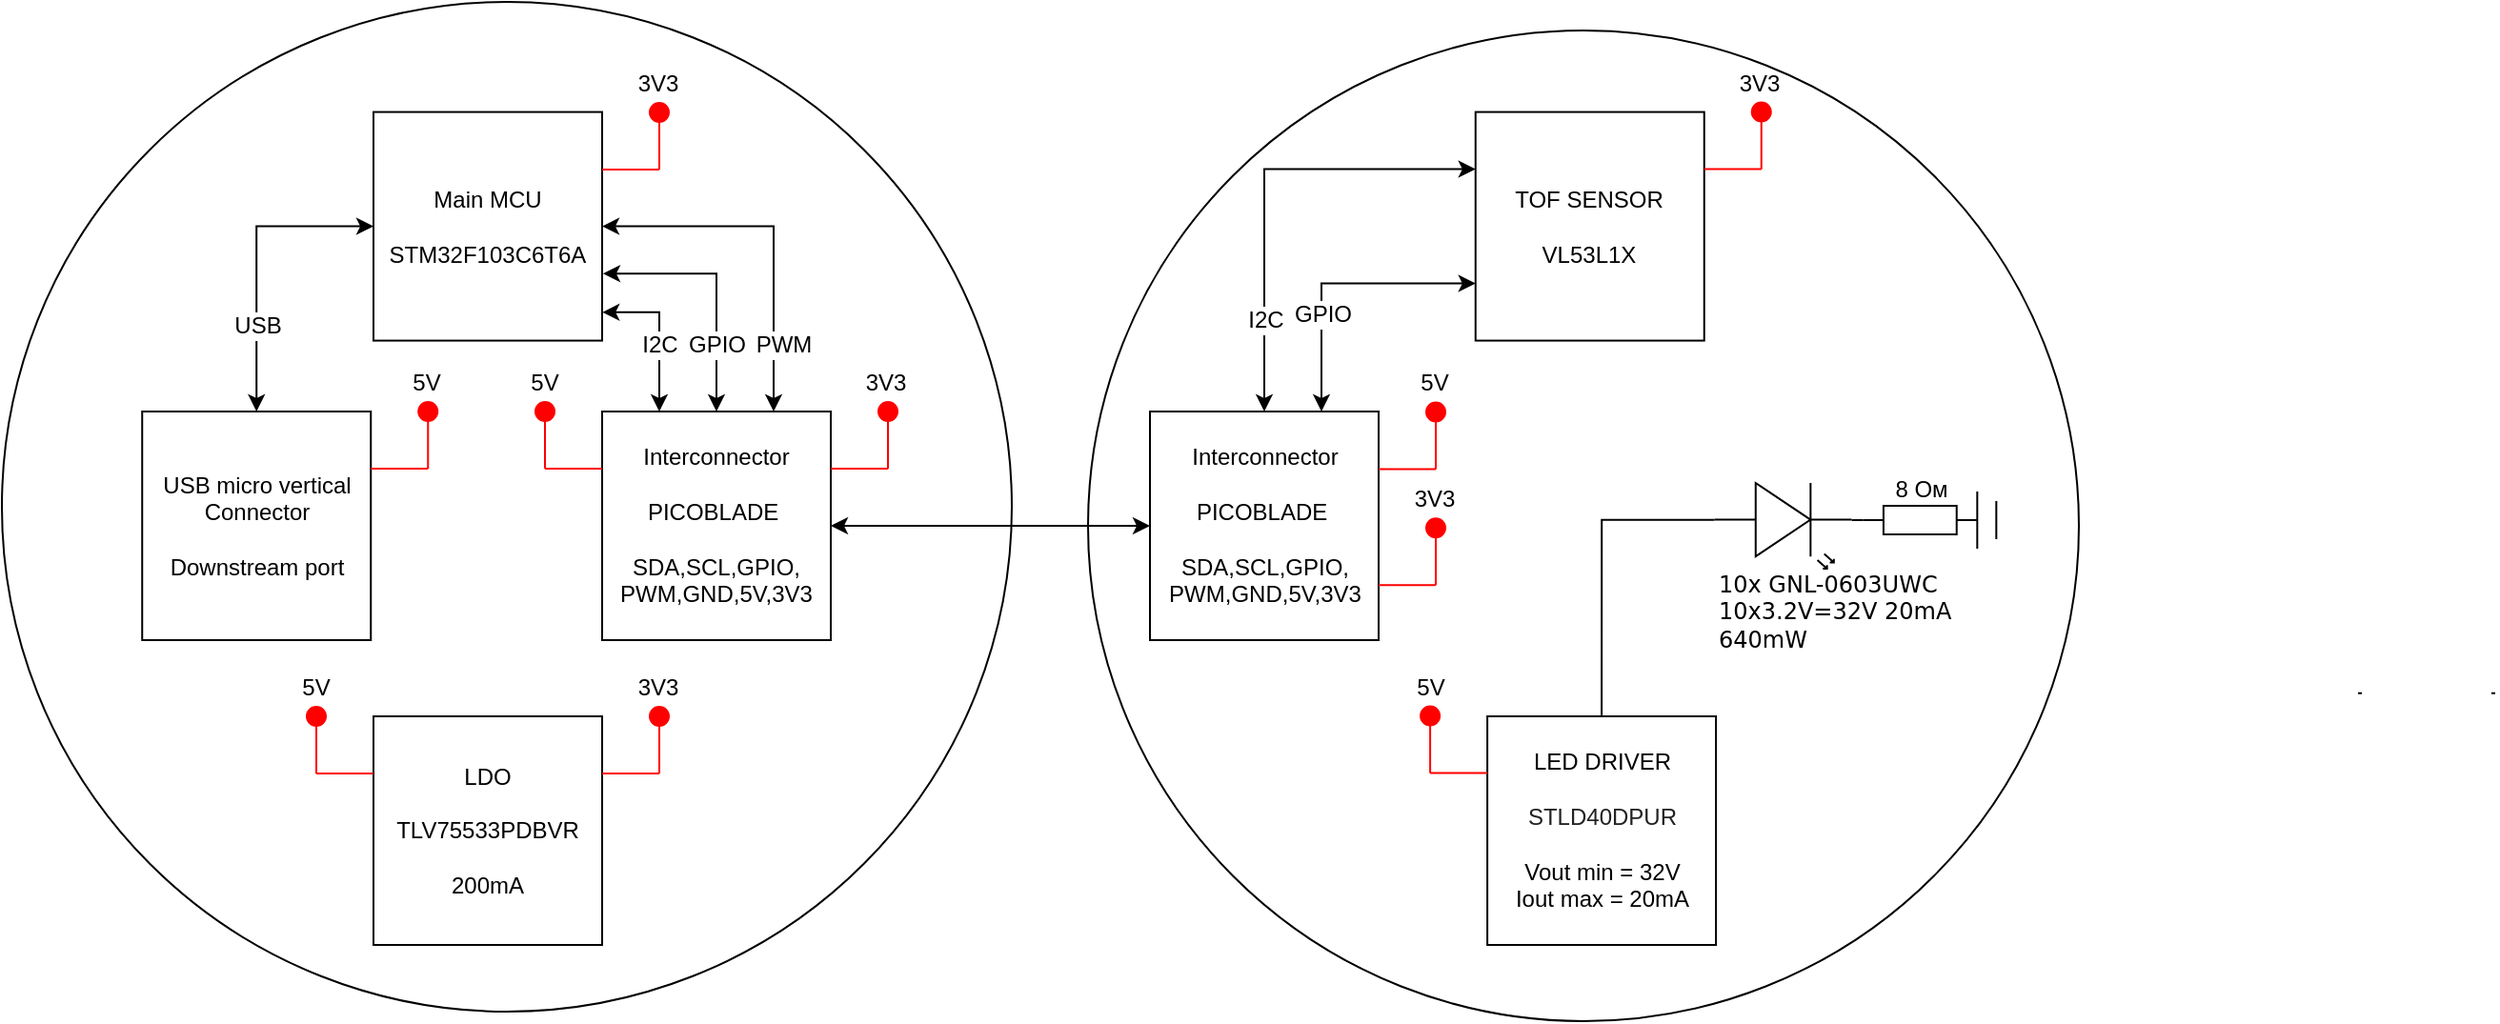 <mxfile version="20.5.1" type="device"><diagram id="LabF-VYl50s1YDzJaUnS" name="Страница 1"><mxGraphModel dx="1887" dy="933" grid="1" gridSize="10" guides="1" tooltips="1" connect="1" arrows="1" fold="1" page="1" pageScale="1" pageWidth="827" pageHeight="1169" math="0" shadow="0"><root><mxCell id="0"/><mxCell id="1" parent="0"/><mxCell id="wF9MaCgSXuuevy91MwkF-72" value="" style="ellipse;whiteSpace=wrap;html=1;aspect=fixed;" parent="1" vertex="1"><mxGeometry x="650" y="135" width="520" height="520" as="geometry"/></mxCell><mxCell id="wF9MaCgSXuuevy91MwkF-4" value="" style="ellipse;whiteSpace=wrap;html=1;aspect=fixed;" parent="1" vertex="1"><mxGeometry x="80" y="120" width="530" height="530" as="geometry"/></mxCell><mxCell id="wF9MaCgSXuuevy91MwkF-65" value="I2C" style="edgeStyle=orthogonalEdgeStyle;rounded=0;orthogonalLoop=1;jettySize=auto;html=1;exitX=1.001;exitY=0.876;exitDx=0;exitDy=0;entryX=0.25;entryY=0;entryDx=0;entryDy=0;strokeColor=#000000;fontSize=12;fontColor=#000000;startArrow=classic;startFill=1;exitPerimeter=0;" parent="1" source="wF9MaCgSXuuevy91MwkF-1" target="wF9MaCgSXuuevy91MwkF-58" edge="1"><mxGeometry x="0.146" relative="1" as="geometry"><mxPoint as="offset"/></mxGeometry></mxCell><mxCell id="wF9MaCgSXuuevy91MwkF-66" value="PWM" style="edgeStyle=orthogonalEdgeStyle;rounded=0;orthogonalLoop=1;jettySize=auto;html=1;exitX=1;exitY=0.5;exitDx=0;exitDy=0;entryX=0.75;entryY=0;entryDx=0;entryDy=0;strokeColor=#000000;fontSize=12;fontColor=#000000;startArrow=classic;startFill=1;" parent="1" source="wF9MaCgSXuuevy91MwkF-1" target="wF9MaCgSXuuevy91MwkF-58" edge="1"><mxGeometry x="0.626" y="5" relative="1" as="geometry"><mxPoint as="offset"/></mxGeometry></mxCell><mxCell id="wF9MaCgSXuuevy91MwkF-1" value="Main MCU&lt;br&gt;&lt;br&gt;STM32F103C6T6A" style="rounded=0;whiteSpace=wrap;html=1;" parent="1" vertex="1"><mxGeometry x="275" y="177.79" width="120" height="120" as="geometry"/></mxCell><mxCell id="wF9MaCgSXuuevy91MwkF-64" value="USB" style="edgeStyle=orthogonalEdgeStyle;rounded=0;orthogonalLoop=1;jettySize=auto;html=1;exitX=0.5;exitY=0;exitDx=0;exitDy=0;entryX=0;entryY=0.5;entryDx=0;entryDy=0;strokeColor=#000000;fontSize=12;startArrow=classic;startFill=1;fontColor=#000000;" parent="1" source="wF9MaCgSXuuevy91MwkF-2" target="wF9MaCgSXuuevy91MwkF-1" edge="1"><mxGeometry x="-0.432" relative="1" as="geometry"><mxPoint as="offset"/></mxGeometry></mxCell><mxCell id="wF9MaCgSXuuevy91MwkF-2" value="USB micro vertical&lt;br&gt;Connector&lt;br&gt;&lt;br&gt;Downstream port" style="rounded=0;whiteSpace=wrap;html=1;" parent="1" vertex="1"><mxGeometry x="153.62" y="335" width="120" height="120" as="geometry"/></mxCell><mxCell id="wF9MaCgSXuuevy91MwkF-5" value="" style="endArrow=none;html=1;rounded=0;strokeColor=#FF0000;" parent="1" edge="1"><mxGeometry width="50" height="50" relative="1" as="geometry"><mxPoint x="273.62" y="365" as="sourcePoint"/><mxPoint x="303.62" y="365" as="targetPoint"/></mxGeometry></mxCell><mxCell id="wF9MaCgSXuuevy91MwkF-7" value="" style="endArrow=none;html=1;rounded=0;strokeColor=#FF0000;startArrow=none;" parent="1" source="wF9MaCgSXuuevy91MwkF-8" edge="1"><mxGeometry width="50" height="50" relative="1" as="geometry"><mxPoint x="303.62" y="365" as="sourcePoint"/><mxPoint x="303.62" y="335" as="targetPoint"/></mxGeometry></mxCell><mxCell id="wF9MaCgSXuuevy91MwkF-8" value="" style="ellipse;whiteSpace=wrap;html=1;aspect=fixed;strokeColor=#FF0000;fillColor=#FF0000;" parent="1" vertex="1"><mxGeometry x="298.62" y="330" width="10" height="10" as="geometry"/></mxCell><mxCell id="wF9MaCgSXuuevy91MwkF-9" value="" style="endArrow=none;html=1;rounded=0;strokeColor=#FF0000;" parent="1" target="wF9MaCgSXuuevy91MwkF-8" edge="1"><mxGeometry width="50" height="50" relative="1" as="geometry"><mxPoint x="303.62" y="365" as="sourcePoint"/><mxPoint x="303.62" y="335" as="targetPoint"/></mxGeometry></mxCell><mxCell id="wF9MaCgSXuuevy91MwkF-10" value="5V" style="text;html=1;strokeColor=none;fillColor=none;align=center;verticalAlign=middle;whiteSpace=wrap;rounded=0;" parent="1" vertex="1"><mxGeometry x="292.62" y="310" width="20" height="20" as="geometry"/></mxCell><mxCell id="wF9MaCgSXuuevy91MwkF-11" value="LDO&lt;br&gt;&lt;br&gt;TLV75533PDBVR&lt;br&gt;&lt;br&gt;200mA" style="rounded=0;whiteSpace=wrap;html=1;" parent="1" vertex="1"><mxGeometry x="275" y="495" width="120" height="120" as="geometry"/></mxCell><mxCell id="wF9MaCgSXuuevy91MwkF-12" value="" style="endArrow=none;html=1;rounded=0;strokeColor=#FF0000;" parent="1" edge="1"><mxGeometry width="50" height="50" relative="1" as="geometry"><mxPoint x="395.0" y="525" as="sourcePoint"/><mxPoint x="425" y="525" as="targetPoint"/></mxGeometry></mxCell><mxCell id="wF9MaCgSXuuevy91MwkF-13" value="" style="endArrow=none;html=1;rounded=0;strokeColor=#FF0000;startArrow=none;" parent="1" source="wF9MaCgSXuuevy91MwkF-14" edge="1"><mxGeometry width="50" height="50" relative="1" as="geometry"><mxPoint x="425" y="525" as="sourcePoint"/><mxPoint x="425" y="495" as="targetPoint"/></mxGeometry></mxCell><mxCell id="wF9MaCgSXuuevy91MwkF-14" value="" style="ellipse;whiteSpace=wrap;html=1;aspect=fixed;strokeColor=#FF0000;fillColor=#FF0000;" parent="1" vertex="1"><mxGeometry x="420" y="490" width="10" height="10" as="geometry"/></mxCell><mxCell id="wF9MaCgSXuuevy91MwkF-15" value="" style="endArrow=none;html=1;rounded=0;strokeColor=#FF0000;" parent="1" target="wF9MaCgSXuuevy91MwkF-14" edge="1"><mxGeometry width="50" height="50" relative="1" as="geometry"><mxPoint x="425" y="525" as="sourcePoint"/><mxPoint x="425" y="495" as="targetPoint"/></mxGeometry></mxCell><mxCell id="wF9MaCgSXuuevy91MwkF-16" value="3V3" style="text;html=1;strokeColor=none;fillColor=none;align=center;verticalAlign=middle;whiteSpace=wrap;rounded=0;" parent="1" vertex="1"><mxGeometry x="409" y="470" width="31.25" height="20" as="geometry"/></mxCell><mxCell id="wF9MaCgSXuuevy91MwkF-17" value="" style="endArrow=none;html=1;rounded=0;strokeColor=#FF0000;" parent="1" edge="1"><mxGeometry width="50" height="50" relative="1" as="geometry"><mxPoint x="275" y="525" as="sourcePoint"/><mxPoint x="245" y="525" as="targetPoint"/></mxGeometry></mxCell><mxCell id="wF9MaCgSXuuevy91MwkF-18" value="" style="endArrow=none;html=1;rounded=0;strokeColor=#FF0000;startArrow=none;" parent="1" source="wF9MaCgSXuuevy91MwkF-19" edge="1"><mxGeometry width="50" height="50" relative="1" as="geometry"><mxPoint x="245" y="525" as="sourcePoint"/><mxPoint x="245" y="495" as="targetPoint"/></mxGeometry></mxCell><mxCell id="wF9MaCgSXuuevy91MwkF-19" value="" style="ellipse;whiteSpace=wrap;html=1;aspect=fixed;strokeColor=#FF0000;fillColor=#FF0000;" parent="1" vertex="1"><mxGeometry x="240" y="490" width="10" height="10" as="geometry"/></mxCell><mxCell id="wF9MaCgSXuuevy91MwkF-20" value="" style="endArrow=none;html=1;rounded=0;strokeColor=#FF0000;" parent="1" target="wF9MaCgSXuuevy91MwkF-19" edge="1"><mxGeometry width="50" height="50" relative="1" as="geometry"><mxPoint x="245" y="525" as="sourcePoint"/><mxPoint x="245" y="495" as="targetPoint"/></mxGeometry></mxCell><mxCell id="wF9MaCgSXuuevy91MwkF-21" value="5V" style="text;html=1;strokeColor=none;fillColor=none;align=center;verticalAlign=middle;whiteSpace=wrap;rounded=0;" parent="1" vertex="1"><mxGeometry x="235" y="470" width="20" height="20" as="geometry"/></mxCell><mxCell id="wF9MaCgSXuuevy91MwkF-96" style="edgeStyle=orthogonalEdgeStyle;rounded=0;orthogonalLoop=1;jettySize=auto;html=1;exitX=1;exitY=0.5;exitDx=0;exitDy=0;entryX=0;entryY=0.5;entryDx=0;entryDy=0;strokeColor=#000000;fontSize=12;fontColor=#000000;startArrow=classic;startFill=1;endArrow=classic;endFill=1;" parent="1" source="wF9MaCgSXuuevy91MwkF-58" target="wF9MaCgSXuuevy91MwkF-95" edge="1"><mxGeometry relative="1" as="geometry"/></mxCell><mxCell id="wF9MaCgSXuuevy91MwkF-121" value="GPIO" style="edgeStyle=orthogonalEdgeStyle;rounded=0;orthogonalLoop=1;jettySize=auto;html=1;exitX=0.5;exitY=0;exitDx=0;exitDy=0;entryX=1.004;entryY=0.707;entryDx=0;entryDy=0;entryPerimeter=0;strokeColor=#000000;fontSize=12;fontColor=#000000;startArrow=classic;startFill=1;endArrow=classic;endFill=1;" parent="1" source="wF9MaCgSXuuevy91MwkF-58" target="wF9MaCgSXuuevy91MwkF-1" edge="1"><mxGeometry x="-0.469" relative="1" as="geometry"><mxPoint as="offset"/></mxGeometry></mxCell><mxCell id="wF9MaCgSXuuevy91MwkF-58" value="Interconnector&lt;br&gt;&lt;br&gt;PICOBLADE&amp;nbsp;&lt;br&gt;&lt;br&gt;SDA,SCL,GPIO,&lt;br&gt;PWM,GND,5V,3V3" style="rounded=0;whiteSpace=wrap;html=1;" parent="1" vertex="1"><mxGeometry x="395" y="335" width="120" height="120" as="geometry"/></mxCell><mxCell id="wF9MaCgSXuuevy91MwkF-59" value="" style="endArrow=none;html=1;rounded=0;strokeColor=#FF0000;" parent="1" edge="1"><mxGeometry width="50" height="50" relative="1" as="geometry"><mxPoint x="395.0" y="208" as="sourcePoint"/><mxPoint x="425.0" y="208" as="targetPoint"/></mxGeometry></mxCell><mxCell id="wF9MaCgSXuuevy91MwkF-60" value="" style="endArrow=none;html=1;rounded=0;strokeColor=#FF0000;startArrow=none;" parent="1" source="wF9MaCgSXuuevy91MwkF-61" edge="1"><mxGeometry width="50" height="50" relative="1" as="geometry"><mxPoint x="425" y="208" as="sourcePoint"/><mxPoint x="425.0" y="178" as="targetPoint"/></mxGeometry></mxCell><mxCell id="wF9MaCgSXuuevy91MwkF-61" value="" style="ellipse;whiteSpace=wrap;html=1;aspect=fixed;strokeColor=#FF0000;fillColor=#FF0000;" parent="1" vertex="1"><mxGeometry x="420" y="173" width="10" height="10" as="geometry"/></mxCell><mxCell id="wF9MaCgSXuuevy91MwkF-62" value="" style="endArrow=none;html=1;rounded=0;strokeColor=#FF0000;" parent="1" target="wF9MaCgSXuuevy91MwkF-61" edge="1"><mxGeometry width="50" height="50" relative="1" as="geometry"><mxPoint x="425.0" y="208" as="sourcePoint"/><mxPoint x="425" y="178" as="targetPoint"/></mxGeometry></mxCell><mxCell id="wF9MaCgSXuuevy91MwkF-63" value="3V3" style="text;html=1;strokeColor=none;fillColor=none;align=center;verticalAlign=middle;whiteSpace=wrap;rounded=0;" parent="1" vertex="1"><mxGeometry x="409" y="153" width="31.25" height="20" as="geometry"/></mxCell><mxCell id="wF9MaCgSXuuevy91MwkF-67" value="" style="endArrow=none;html=1;rounded=0;strokeColor=#FF0000;" parent="1" edge="1"><mxGeometry width="50" height="50" relative="1" as="geometry"><mxPoint x="515.0" y="365" as="sourcePoint"/><mxPoint x="545.0" y="365" as="targetPoint"/></mxGeometry></mxCell><mxCell id="wF9MaCgSXuuevy91MwkF-68" value="" style="endArrow=none;html=1;rounded=0;strokeColor=#FF0000;startArrow=none;" parent="1" source="wF9MaCgSXuuevy91MwkF-69" edge="1"><mxGeometry width="50" height="50" relative="1" as="geometry"><mxPoint x="545" y="365" as="sourcePoint"/><mxPoint x="545.0" y="335" as="targetPoint"/></mxGeometry></mxCell><mxCell id="wF9MaCgSXuuevy91MwkF-69" value="" style="ellipse;whiteSpace=wrap;html=1;aspect=fixed;strokeColor=#FF0000;fillColor=#FF0000;" parent="1" vertex="1"><mxGeometry x="540" y="330" width="10" height="10" as="geometry"/></mxCell><mxCell id="wF9MaCgSXuuevy91MwkF-70" value="" style="endArrow=none;html=1;rounded=0;strokeColor=#FF0000;" parent="1" target="wF9MaCgSXuuevy91MwkF-69" edge="1"><mxGeometry width="50" height="50" relative="1" as="geometry"><mxPoint x="545.0" y="365" as="sourcePoint"/><mxPoint x="545" y="335" as="targetPoint"/></mxGeometry></mxCell><mxCell id="wF9MaCgSXuuevy91MwkF-71" value="3V3" style="text;html=1;strokeColor=none;fillColor=none;align=center;verticalAlign=middle;whiteSpace=wrap;rounded=0;" parent="1" vertex="1"><mxGeometry x="534" y="310" width="20" height="20" as="geometry"/></mxCell><mxCell id="wF9MaCgSXuuevy91MwkF-78" style="edgeStyle=orthogonalEdgeStyle;rounded=0;orthogonalLoop=1;jettySize=auto;html=1;exitX=0;exitY=0.57;exitDx=0;exitDy=0;exitPerimeter=0;entryX=1;entryY=0.57;entryDx=0;entryDy=0;entryPerimeter=0;strokeColor=#000000;fontSize=12;fontColor=#000000;startArrow=none;startFill=0;endArrow=none;endFill=0;" parent="1" edge="1"><mxGeometry relative="1" as="geometry"><mxPoint x="901.33" y="556.5" as="sourcePoint"/><mxPoint x="901.33" y="558.5" as="targetPoint"/></mxGeometry></mxCell><mxCell id="wF9MaCgSXuuevy91MwkF-90" style="edgeStyle=orthogonalEdgeStyle;rounded=0;orthogonalLoop=1;jettySize=auto;html=1;exitX=1;exitY=0.57;exitDx=0;exitDy=0;exitPerimeter=0;entryX=0;entryY=0.57;entryDx=0;entryDy=0;entryPerimeter=0;strokeColor=#000000;fontSize=12;fontColor=#000000;startArrow=none;startFill=0;endArrow=none;endFill=0;" parent="1" edge="1"><mxGeometry relative="1" as="geometry"><mxPoint x="1388.5" y="482.85" as="sourcePoint"/><mxPoint x="1386.5" y="482.85" as="targetPoint"/></mxGeometry></mxCell><mxCell id="wF9MaCgSXuuevy91MwkF-92" style="edgeStyle=orthogonalEdgeStyle;rounded=0;orthogonalLoop=1;jettySize=auto;html=1;exitX=1;exitY=0.57;exitDx=0;exitDy=0;exitPerimeter=0;entryX=0;entryY=0.57;entryDx=0;entryDy=0;entryPerimeter=0;strokeColor=#000000;fontSize=12;fontColor=#000000;startArrow=none;startFill=0;endArrow=none;endFill=0;" parent="1" edge="1"><mxGeometry relative="1" as="geometry"><mxPoint x="1318.5" y="482.85" as="sourcePoint"/><mxPoint x="1316.5" y="482.85" as="targetPoint"/></mxGeometry></mxCell><mxCell id="wF9MaCgSXuuevy91MwkF-94" value="TOF SENSOR&lt;br&gt;&lt;br&gt;VL53L1X" style="rounded=0;whiteSpace=wrap;html=1;" parent="1" vertex="1"><mxGeometry x="853.37" y="177.79" width="120" height="120" as="geometry"/></mxCell><mxCell id="wF9MaCgSXuuevy91MwkF-120" value="I2C" style="edgeStyle=orthogonalEdgeStyle;rounded=0;orthogonalLoop=1;jettySize=auto;html=1;exitX=0.5;exitY=0;exitDx=0;exitDy=0;entryX=0;entryY=0.25;entryDx=0;entryDy=0;strokeColor=#000000;fontSize=12;fontColor=#000000;startArrow=classic;startFill=1;endArrow=classic;endFill=1;" parent="1" source="wF9MaCgSXuuevy91MwkF-95" target="wF9MaCgSXuuevy91MwkF-94" edge="1"><mxGeometry x="-0.593" relative="1" as="geometry"><mxPoint as="offset"/></mxGeometry></mxCell><mxCell id="wF9MaCgSXuuevy91MwkF-122" value="GPIO" style="edgeStyle=orthogonalEdgeStyle;rounded=0;orthogonalLoop=1;jettySize=auto;html=1;exitX=0.75;exitY=0;exitDx=0;exitDy=0;entryX=0;entryY=0.75;entryDx=0;entryDy=0;strokeColor=#000000;fontSize=12;fontColor=#000000;startArrow=classic;startFill=1;endArrow=classic;endFill=1;" parent="1" source="wF9MaCgSXuuevy91MwkF-95" target="wF9MaCgSXuuevy91MwkF-94" edge="1"><mxGeometry x="-0.313" relative="1" as="geometry"><mxPoint as="offset"/></mxGeometry></mxCell><mxCell id="wF9MaCgSXuuevy91MwkF-95" value="Interconnector&lt;br&gt;&lt;br&gt;PICOBLADE&amp;nbsp;&lt;br&gt;&lt;br&gt;SDA,SCL,GPIO,&lt;br&gt;PWM,GND,5V,3V3" style="rounded=0;whiteSpace=wrap;html=1;" parent="1" vertex="1"><mxGeometry x="682.5" y="335" width="120" height="120" as="geometry"/></mxCell><mxCell id="wF9MaCgSXuuevy91MwkF-98" value="" style="endArrow=none;html=1;rounded=0;strokeColor=#FF0000;" parent="1" edge="1"><mxGeometry width="50" height="50" relative="1" as="geometry"><mxPoint x="802.5" y="365.26" as="sourcePoint"/><mxPoint x="832.5" y="365.26" as="targetPoint"/></mxGeometry></mxCell><mxCell id="wF9MaCgSXuuevy91MwkF-99" value="" style="endArrow=none;html=1;rounded=0;strokeColor=#FF0000;startArrow=none;" parent="1" source="wF9MaCgSXuuevy91MwkF-100" edge="1"><mxGeometry width="50" height="50" relative="1" as="geometry"><mxPoint x="832.5" y="365.26" as="sourcePoint"/><mxPoint x="832.5" y="335.26" as="targetPoint"/></mxGeometry></mxCell><mxCell id="wF9MaCgSXuuevy91MwkF-100" value="" style="ellipse;whiteSpace=wrap;html=1;aspect=fixed;strokeColor=#FF0000;fillColor=#FF0000;" parent="1" vertex="1"><mxGeometry x="827.5" y="330.26" width="10" height="10" as="geometry"/></mxCell><mxCell id="wF9MaCgSXuuevy91MwkF-101" value="" style="endArrow=none;html=1;rounded=0;strokeColor=#FF0000;" parent="1" target="wF9MaCgSXuuevy91MwkF-100" edge="1"><mxGeometry width="50" height="50" relative="1" as="geometry"><mxPoint x="832.5" y="365.26" as="sourcePoint"/><mxPoint x="832.5" y="335.26" as="targetPoint"/></mxGeometry></mxCell><mxCell id="wF9MaCgSXuuevy91MwkF-102" value="5V" style="text;html=1;strokeColor=none;fillColor=none;align=center;verticalAlign=middle;whiteSpace=wrap;rounded=0;" parent="1" vertex="1"><mxGeometry x="821.5" y="310.26" width="20" height="20" as="geometry"/></mxCell><mxCell id="wF9MaCgSXuuevy91MwkF-115" value="" style="endArrow=none;html=1;rounded=0;strokeColor=#FF0000;" parent="1" edge="1"><mxGeometry width="50" height="50" relative="1" as="geometry"><mxPoint x="973.37" y="207.79" as="sourcePoint"/><mxPoint x="1003.37" y="207.79" as="targetPoint"/></mxGeometry></mxCell><mxCell id="wF9MaCgSXuuevy91MwkF-116" value="" style="endArrow=none;html=1;rounded=0;strokeColor=#FF0000;startArrow=none;" parent="1" source="wF9MaCgSXuuevy91MwkF-117" edge="1"><mxGeometry width="50" height="50" relative="1" as="geometry"><mxPoint x="1003.37" y="207.79" as="sourcePoint"/><mxPoint x="1003.37" y="177.79" as="targetPoint"/></mxGeometry></mxCell><mxCell id="wF9MaCgSXuuevy91MwkF-117" value="" style="ellipse;whiteSpace=wrap;html=1;aspect=fixed;strokeColor=#FF0000;fillColor=#FF0000;" parent="1" vertex="1"><mxGeometry x="998.37" y="172.79" width="10" height="10" as="geometry"/></mxCell><mxCell id="wF9MaCgSXuuevy91MwkF-118" value="" style="endArrow=none;html=1;rounded=0;strokeColor=#FF0000;" parent="1" target="wF9MaCgSXuuevy91MwkF-117" edge="1"><mxGeometry width="50" height="50" relative="1" as="geometry"><mxPoint x="1003.37" y="207.79" as="sourcePoint"/><mxPoint x="1003.37" y="177.79" as="targetPoint"/></mxGeometry></mxCell><mxCell id="wF9MaCgSXuuevy91MwkF-119" value="3V3" style="text;html=1;strokeColor=none;fillColor=none;align=center;verticalAlign=middle;whiteSpace=wrap;rounded=0;" parent="1" vertex="1"><mxGeometry x="987.37" y="152.79" width="31.25" height="20" as="geometry"/></mxCell><mxCell id="MhSTWVV06ICNX897bclk-1" style="edgeStyle=orthogonalEdgeStyle;rounded=0;orthogonalLoop=1;jettySize=auto;html=1;exitX=0.5;exitY=0;exitDx=0;exitDy=0;entryX=0;entryY=0.57;entryDx=0;entryDy=0;entryPerimeter=0;endArrow=none;endFill=0;" edge="1" parent="1" source="wF9MaCgSXuuevy91MwkF-123" target="wF9MaCgSXuuevy91MwkF-126"><mxGeometry relative="1" as="geometry"/></mxCell><mxCell id="wF9MaCgSXuuevy91MwkF-123" value="LED DRIVER&lt;br style=&quot;font-size: 12px;&quot;&gt;&lt;br style=&quot;font-size: 12px;&quot;&gt;&lt;span style=&quot;color: rgb(34, 34, 34); font-size: 12px; text-align: left; background-color: rgb(255, 255, 255);&quot;&gt;STLD40DPUR&lt;/span&gt;&lt;br style=&quot;font-size: 12px;&quot;&gt;&lt;br style=&quot;font-size: 12px;&quot;&gt;Vout min = 32V &lt;br style=&quot;font-size: 12px;&quot;&gt;Iout max = 20mA" style="rounded=0;whiteSpace=wrap;html=1;fontSize=12;" parent="1" vertex="1"><mxGeometry x="859.55" y="495" width="120" height="120" as="geometry"/></mxCell><mxCell id="wF9MaCgSXuuevy91MwkF-126" value="&lt;span style=&quot;font-family: Montserrat, Verdana, &amp;quot;DejaVu Sans&amp;quot;, sans-serif; font-size: 12px; text-align: start;&quot;&gt;10x GNL-0603UWC&lt;br&gt;10x3.2V=32V 20mA &lt;br&gt;640mW&lt;br&gt;&lt;/span&gt;" style="verticalLabelPosition=middle;shadow=0;dashed=0;align=left;html=1;verticalAlign=middle;shape=mxgraph.electrical.opto_electronics.led_2;pointerEvents=1;strokeColor=#000000;fillColor=#FFFFFF;rotation=90;fontSize=12;fontStyle=0;flipH=1;flipV=0;direction=north;labelPosition=right;horizontal=0;" parent="1" vertex="1"><mxGeometry x="992.28" y="359" width="45" height="72" as="geometry"/></mxCell><mxCell id="wF9MaCgSXuuevy91MwkF-135" style="edgeStyle=orthogonalEdgeStyle;rounded=0;orthogonalLoop=1;jettySize=auto;html=1;exitX=0;exitY=0.5;exitDx=0;exitDy=0;exitPerimeter=0;entryX=1;entryY=0.57;entryDx=0;entryDy=0;entryPerimeter=0;strokeColor=#000000;fontSize=12;fontColor=#000000;startArrow=none;startFill=0;endArrow=none;endFill=0;" parent="1" source="wF9MaCgSXuuevy91MwkF-133" target="wF9MaCgSXuuevy91MwkF-126" edge="1"><mxGeometry relative="1" as="geometry"/></mxCell><mxCell id="wF9MaCgSXuuevy91MwkF-133" value="8 Ом" style="pointerEvents=1;verticalLabelPosition=top;shadow=0;dashed=0;align=center;html=1;verticalAlign=bottom;shape=mxgraph.electrical.resistors.resistor_1;strokeColor=#000000;fontSize=12;fontColor=#000000;fillColor=#FFFFFF;labelPosition=center;" parent="1" vertex="1"><mxGeometry x="1056.66" y="384.5" width="60" height="15" as="geometry"/></mxCell><mxCell id="wF9MaCgSXuuevy91MwkF-138" value="" style="endArrow=none;html=1;rounded=0;strokeColor=#FF0000;startArrow=none;" parent="1" edge="1"><mxGeometry width="50" height="50" relative="1" as="geometry"><mxPoint x="1009.55" y="492.56" as="sourcePoint"/><mxPoint x="1009.55" y="492.56" as="targetPoint"/></mxGeometry></mxCell><mxCell id="wF9MaCgSXuuevy91MwkF-142" value="" style="endArrow=none;html=1;rounded=0;strokeColor=#000000;fontSize=11;fontColor=#000000;" parent="1" edge="1"><mxGeometry width="50" height="50" relative="1" as="geometry"><mxPoint x="1116.66" y="407" as="sourcePoint"/><mxPoint x="1116.66" y="377" as="targetPoint"/></mxGeometry></mxCell><mxCell id="wF9MaCgSXuuevy91MwkF-143" value="" style="endArrow=none;html=1;rounded=0;strokeColor=#000000;fontSize=11;fontColor=#000000;" parent="1" edge="1"><mxGeometry width="50" height="50" relative="1" as="geometry"><mxPoint x="1126.66" y="402" as="sourcePoint"/><mxPoint x="1126.66" y="382" as="targetPoint"/></mxGeometry></mxCell><mxCell id="MhSTWVV06ICNX897bclk-2" value="" style="endArrow=none;html=1;rounded=0;strokeColor=#FF0000;" edge="1" parent="1"><mxGeometry width="50" height="50" relative="1" as="geometry"><mxPoint x="859.55" y="524.77" as="sourcePoint"/><mxPoint x="829.55" y="524.77" as="targetPoint"/></mxGeometry></mxCell><mxCell id="MhSTWVV06ICNX897bclk-3" value="" style="endArrow=none;html=1;rounded=0;strokeColor=#FF0000;startArrow=none;" edge="1" parent="1" source="MhSTWVV06ICNX897bclk-4"><mxGeometry width="50" height="50" relative="1" as="geometry"><mxPoint x="829.55" y="524.77" as="sourcePoint"/><mxPoint x="829.55" y="494.77" as="targetPoint"/></mxGeometry></mxCell><mxCell id="MhSTWVV06ICNX897bclk-4" value="" style="ellipse;whiteSpace=wrap;html=1;aspect=fixed;strokeColor=#FF0000;fillColor=#FF0000;" vertex="1" parent="1"><mxGeometry x="824.55" y="489.77" width="10" height="10" as="geometry"/></mxCell><mxCell id="MhSTWVV06ICNX897bclk-5" value="" style="endArrow=none;html=1;rounded=0;strokeColor=#FF0000;" edge="1" parent="1" target="MhSTWVV06ICNX897bclk-4"><mxGeometry width="50" height="50" relative="1" as="geometry"><mxPoint x="829.55" y="524.77" as="sourcePoint"/><mxPoint x="829.55" y="494.77" as="targetPoint"/></mxGeometry></mxCell><mxCell id="MhSTWVV06ICNX897bclk-6" value="5V" style="text;html=1;strokeColor=none;fillColor=none;align=center;verticalAlign=middle;whiteSpace=wrap;rounded=0;" vertex="1" parent="1"><mxGeometry x="819.55" y="469.77" width="20" height="20" as="geometry"/></mxCell><mxCell id="MhSTWVV06ICNX897bclk-7" value="" style="endArrow=none;html=1;rounded=0;strokeColor=#FF0000;" edge="1" parent="1"><mxGeometry width="50" height="50" relative="1" as="geometry"><mxPoint x="802.5" y="426.17" as="sourcePoint"/><mxPoint x="832.5" y="426.17" as="targetPoint"/></mxGeometry></mxCell><mxCell id="MhSTWVV06ICNX897bclk-8" value="" style="endArrow=none;html=1;rounded=0;strokeColor=#FF0000;startArrow=none;" edge="1" parent="1" source="MhSTWVV06ICNX897bclk-9"><mxGeometry width="50" height="50" relative="1" as="geometry"><mxPoint x="832.5" y="426.17" as="sourcePoint"/><mxPoint x="832.5" y="396.17" as="targetPoint"/></mxGeometry></mxCell><mxCell id="MhSTWVV06ICNX897bclk-9" value="" style="ellipse;whiteSpace=wrap;html=1;aspect=fixed;strokeColor=#FF0000;fillColor=#FF0000;" vertex="1" parent="1"><mxGeometry x="827.5" y="391.17" width="10" height="10" as="geometry"/></mxCell><mxCell id="MhSTWVV06ICNX897bclk-10" value="" style="endArrow=none;html=1;rounded=0;strokeColor=#FF0000;" edge="1" parent="1" target="MhSTWVV06ICNX897bclk-9"><mxGeometry width="50" height="50" relative="1" as="geometry"><mxPoint x="832.5" y="426.17" as="sourcePoint"/><mxPoint x="832.5" y="396.17" as="targetPoint"/></mxGeometry></mxCell><mxCell id="MhSTWVV06ICNX897bclk-11" value="3V3" style="text;html=1;strokeColor=none;fillColor=none;align=center;verticalAlign=middle;whiteSpace=wrap;rounded=0;" vertex="1" parent="1"><mxGeometry x="821.5" y="371.17" width="20" height="20" as="geometry"/></mxCell><mxCell id="MhSTWVV06ICNX897bclk-22" value="" style="endArrow=none;html=1;rounded=0;strokeColor=#FF0000;" edge="1" parent="1"><mxGeometry width="50" height="50" relative="1" as="geometry"><mxPoint x="395" y="365" as="sourcePoint"/><mxPoint x="365" y="365" as="targetPoint"/></mxGeometry></mxCell><mxCell id="MhSTWVV06ICNX897bclk-23" value="" style="endArrow=none;html=1;rounded=0;strokeColor=#FF0000;startArrow=none;" edge="1" parent="1" source="MhSTWVV06ICNX897bclk-24"><mxGeometry width="50" height="50" relative="1" as="geometry"><mxPoint x="365" y="365" as="sourcePoint"/><mxPoint x="365" y="335" as="targetPoint"/></mxGeometry></mxCell><mxCell id="MhSTWVV06ICNX897bclk-24" value="" style="ellipse;whiteSpace=wrap;html=1;aspect=fixed;strokeColor=#FF0000;fillColor=#FF0000;" vertex="1" parent="1"><mxGeometry x="360" y="330" width="10" height="10" as="geometry"/></mxCell><mxCell id="MhSTWVV06ICNX897bclk-25" value="" style="endArrow=none;html=1;rounded=0;strokeColor=#FF0000;" edge="1" parent="1" target="MhSTWVV06ICNX897bclk-24"><mxGeometry width="50" height="50" relative="1" as="geometry"><mxPoint x="365" y="365" as="sourcePoint"/><mxPoint x="365" y="335" as="targetPoint"/></mxGeometry></mxCell><mxCell id="MhSTWVV06ICNX897bclk-26" value="5V" style="text;html=1;strokeColor=none;fillColor=none;align=center;verticalAlign=middle;whiteSpace=wrap;rounded=0;" vertex="1" parent="1"><mxGeometry x="355" y="310" width="20" height="20" as="geometry"/></mxCell></root></mxGraphModel></diagram></mxfile>